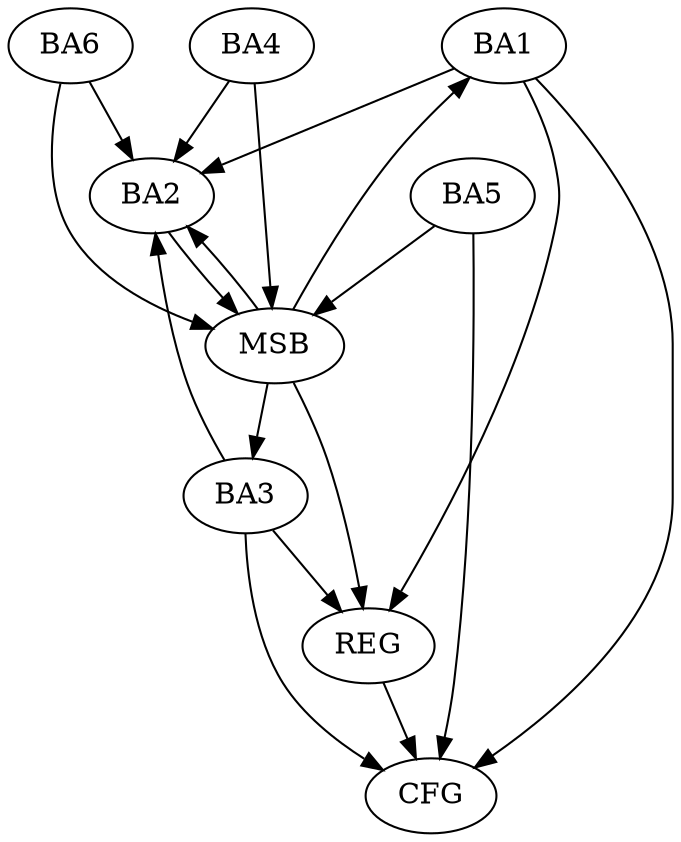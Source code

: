 strict digraph G {
  BA1 [ label="BA1" ];
  BA2 [ label="BA2" ];
  BA3 [ label="BA3" ];
  BA4 [ label="BA4" ];
  BA5 [ label="BA5" ];
  BA6 [ label="BA6" ];
  REG [ label="REG" ];
  MSB [ label="MSB" ];
  CFG [ label="CFG" ];
  BA1 -> BA2;
  BA3 -> BA2;
  BA1 -> REG;
  BA3 -> REG;
  BA2 -> MSB;
  MSB -> BA1;
  MSB -> REG;
  BA4 -> MSB;
  MSB -> BA2;
  BA5 -> MSB;
  MSB -> BA3;
  BA6 -> MSB;
  BA3 -> CFG;
  BA5 -> CFG;
  BA1 -> CFG;
  REG -> CFG;
  BA4 -> BA2;
  BA6 -> BA2;
}
